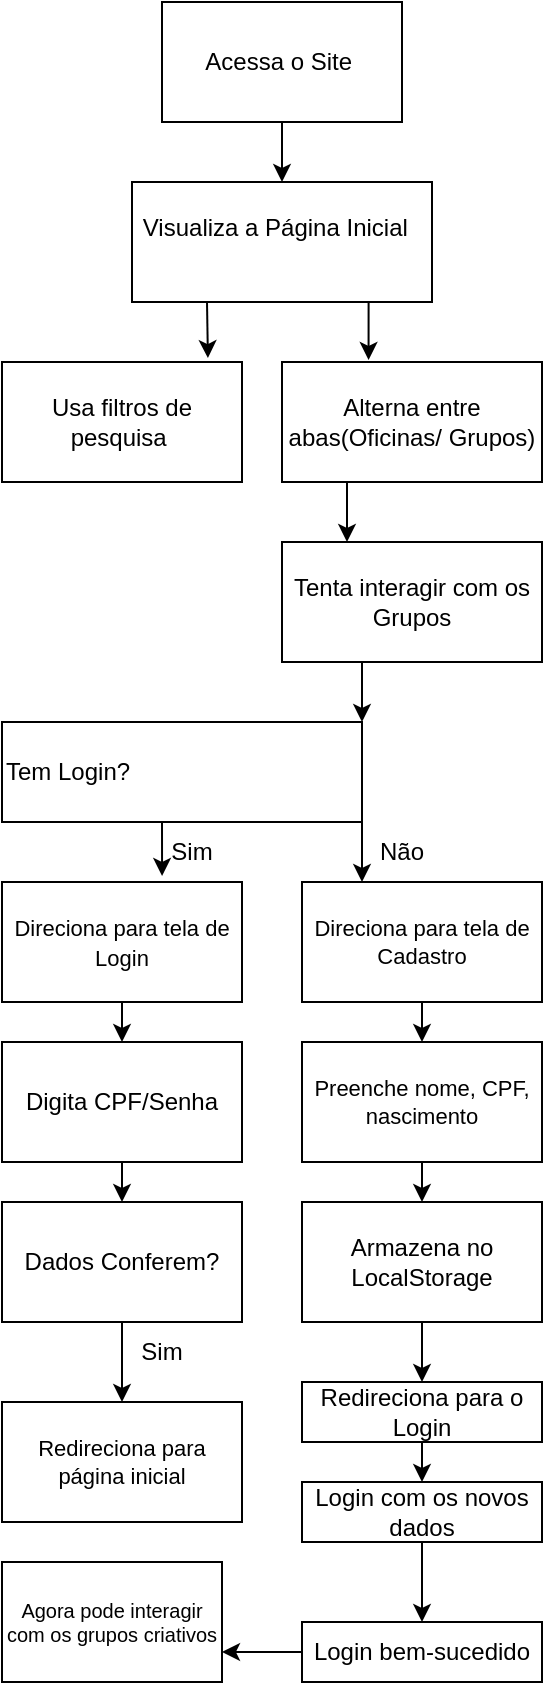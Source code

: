 <mxfile version="24.7.12">
  <diagram name="Página-1" id="insVDmxvrbJ-U4BG9gUD">
    <mxGraphModel grid="1" page="1" gridSize="10" guides="1" tooltips="1" connect="1" arrows="1" fold="1" pageScale="1" pageWidth="827" pageHeight="1169" math="0" shadow="0">
      <root>
        <mxCell id="0" />
        <mxCell id="1" parent="0" />
        <mxCell id="de4wF9s2bylaWWesqb40-6" style="edgeStyle=orthogonalEdgeStyle;rounded=0;orthogonalLoop=1;jettySize=auto;html=1;exitX=0.5;exitY=1;exitDx=0;exitDy=0;entryX=0.5;entryY=0;entryDx=0;entryDy=0;" edge="1" parent="1" source="de4wF9s2bylaWWesqb40-4" target="de4wF9s2bylaWWesqb40-5">
          <mxGeometry relative="1" as="geometry" />
        </mxCell>
        <mxCell id="de4wF9s2bylaWWesqb40-4" value="Acessa o Site&amp;nbsp;" style="rounded=0;whiteSpace=wrap;html=1;" vertex="1" parent="1">
          <mxGeometry x="110" y="360" width="120" height="60" as="geometry" />
        </mxCell>
        <mxCell id="de4wF9s2bylaWWesqb40-5" value="&lt;div&gt;Visualiza a Página Inicial&amp;nbsp;&amp;nbsp;&lt;/div&gt;&lt;div&gt;&lt;br&gt;&lt;/div&gt;" style="rounded=0;whiteSpace=wrap;html=1;" vertex="1" parent="1">
          <mxGeometry x="95" y="450" width="150" height="60" as="geometry" />
        </mxCell>
        <mxCell id="de4wF9s2bylaWWesqb40-7" value="Usa filtros de pesquisa&amp;nbsp;" style="rounded=0;whiteSpace=wrap;html=1;" vertex="1" parent="1">
          <mxGeometry x="30" y="540" width="120" height="60" as="geometry" />
        </mxCell>
        <mxCell id="de4wF9s2bylaWWesqb40-15" style="edgeStyle=orthogonalEdgeStyle;rounded=0;orthogonalLoop=1;jettySize=auto;html=1;exitX=0.25;exitY=1;exitDx=0;exitDy=0;entryX=0.25;entryY=0;entryDx=0;entryDy=0;" edge="1" parent="1" source="de4wF9s2bylaWWesqb40-8" target="de4wF9s2bylaWWesqb40-14">
          <mxGeometry relative="1" as="geometry" />
        </mxCell>
        <mxCell id="de4wF9s2bylaWWesqb40-8" value="Alterna entre abas(Oficinas/ Grupos)" style="rounded=0;whiteSpace=wrap;html=1;" vertex="1" parent="1">
          <mxGeometry x="170" y="540" width="130" height="60" as="geometry" />
        </mxCell>
        <mxCell id="de4wF9s2bylaWWesqb40-12" style="edgeStyle=orthogonalEdgeStyle;rounded=0;orthogonalLoop=1;jettySize=auto;html=1;exitX=0.75;exitY=1;exitDx=0;exitDy=0;entryX=0.333;entryY=-0.017;entryDx=0;entryDy=0;entryPerimeter=0;" edge="1" parent="1" source="de4wF9s2bylaWWesqb40-5" target="de4wF9s2bylaWWesqb40-8">
          <mxGeometry relative="1" as="geometry" />
        </mxCell>
        <mxCell id="de4wF9s2bylaWWesqb40-13" style="edgeStyle=orthogonalEdgeStyle;rounded=0;orthogonalLoop=1;jettySize=auto;html=1;exitX=0.25;exitY=1;exitDx=0;exitDy=0;entryX=0.858;entryY=-0.033;entryDx=0;entryDy=0;entryPerimeter=0;" edge="1" parent="1" source="de4wF9s2bylaWWesqb40-5" target="de4wF9s2bylaWWesqb40-7">
          <mxGeometry relative="1" as="geometry" />
        </mxCell>
        <mxCell id="de4wF9s2bylaWWesqb40-17" style="edgeStyle=orthogonalEdgeStyle;rounded=0;orthogonalLoop=1;jettySize=auto;html=1;exitX=0.25;exitY=1;exitDx=0;exitDy=0;entryX=1;entryY=0;entryDx=0;entryDy=0;" edge="1" parent="1" source="de4wF9s2bylaWWesqb40-14" target="de4wF9s2bylaWWesqb40-16">
          <mxGeometry relative="1" as="geometry" />
        </mxCell>
        <mxCell id="de4wF9s2bylaWWesqb40-14" value="Tenta interagir com os Grupos" style="rounded=0;whiteSpace=wrap;html=1;" vertex="1" parent="1">
          <mxGeometry x="170" y="630" width="130" height="60" as="geometry" />
        </mxCell>
        <mxCell id="de4wF9s2bylaWWesqb40-22" style="edgeStyle=orthogonalEdgeStyle;rounded=0;orthogonalLoop=1;jettySize=auto;html=1;exitX=1;exitY=1;exitDx=0;exitDy=0;entryX=0.25;entryY=0;entryDx=0;entryDy=0;" edge="1" parent="1" source="de4wF9s2bylaWWesqb40-16" target="de4wF9s2bylaWWesqb40-19">
          <mxGeometry relative="1" as="geometry" />
        </mxCell>
        <mxCell id="de4wF9s2bylaWWesqb40-16" value="Tem Login?" style="rounded=0;whiteSpace=wrap;html=1;align=left;" vertex="1" parent="1">
          <mxGeometry x="30" y="720" width="180" height="50" as="geometry" />
        </mxCell>
        <mxCell id="de4wF9s2bylaWWesqb40-31" style="edgeStyle=orthogonalEdgeStyle;rounded=0;orthogonalLoop=1;jettySize=auto;html=1;exitX=0.5;exitY=1;exitDx=0;exitDy=0;entryX=0.5;entryY=0;entryDx=0;entryDy=0;" edge="1" parent="1" source="de4wF9s2bylaWWesqb40-18" target="de4wF9s2bylaWWesqb40-25">
          <mxGeometry relative="1" as="geometry" />
        </mxCell>
        <mxCell id="de4wF9s2bylaWWesqb40-18" value="&lt;font style=&quot;font-size: 11px;&quot;&gt;Direciona para tela de Login&lt;/font&gt;" style="rounded=0;whiteSpace=wrap;html=1;" vertex="1" parent="1">
          <mxGeometry x="30" y="800" width="120" height="60" as="geometry" />
        </mxCell>
        <mxCell id="de4wF9s2bylaWWesqb40-29" style="edgeStyle=orthogonalEdgeStyle;rounded=0;orthogonalLoop=1;jettySize=auto;html=1;exitX=0.5;exitY=1;exitDx=0;exitDy=0;entryX=0.5;entryY=0;entryDx=0;entryDy=0;" edge="1" parent="1" source="de4wF9s2bylaWWesqb40-19" target="de4wF9s2bylaWWesqb40-26">
          <mxGeometry relative="1" as="geometry" />
        </mxCell>
        <mxCell id="de4wF9s2bylaWWesqb40-19" value="Direciona para tela de Cadastro" style="rounded=0;whiteSpace=wrap;html=1;fontSize=11;" vertex="1" parent="1">
          <mxGeometry x="180" y="800" width="120" height="60" as="geometry" />
        </mxCell>
        <mxCell id="de4wF9s2bylaWWesqb40-20" style="edgeStyle=orthogonalEdgeStyle;rounded=0;orthogonalLoop=1;jettySize=auto;html=1;exitX=0.5;exitY=1;exitDx=0;exitDy=0;entryX=0.667;entryY=-0.05;entryDx=0;entryDy=0;entryPerimeter=0;" edge="1" parent="1" source="de4wF9s2bylaWWesqb40-16" target="de4wF9s2bylaWWesqb40-18">
          <mxGeometry relative="1" as="geometry" />
        </mxCell>
        <mxCell id="de4wF9s2bylaWWesqb40-21" style="edgeStyle=orthogonalEdgeStyle;rounded=0;orthogonalLoop=1;jettySize=auto;html=1;exitX=1;exitY=1;exitDx=0;exitDy=0;" edge="1" parent="1" source="de4wF9s2bylaWWesqb40-16">
          <mxGeometry relative="1" as="geometry">
            <mxPoint x="210" y="770" as="targetPoint" />
          </mxGeometry>
        </mxCell>
        <mxCell id="de4wF9s2bylaWWesqb40-23" value="Sim" style="text;html=1;align=center;verticalAlign=middle;whiteSpace=wrap;rounded=0;" vertex="1" parent="1">
          <mxGeometry x="95" y="770" width="60" height="30" as="geometry" />
        </mxCell>
        <mxCell id="de4wF9s2bylaWWesqb40-24" value="Não" style="text;html=1;align=center;verticalAlign=middle;whiteSpace=wrap;rounded=0;" vertex="1" parent="1">
          <mxGeometry x="200" y="770" width="60" height="30" as="geometry" />
        </mxCell>
        <mxCell id="de4wF9s2bylaWWesqb40-32" style="edgeStyle=orthogonalEdgeStyle;rounded=0;orthogonalLoop=1;jettySize=auto;html=1;exitX=0.5;exitY=1;exitDx=0;exitDy=0;entryX=0.5;entryY=0;entryDx=0;entryDy=0;" edge="1" parent="1" source="de4wF9s2bylaWWesqb40-25" target="de4wF9s2bylaWWesqb40-27">
          <mxGeometry relative="1" as="geometry" />
        </mxCell>
        <mxCell id="de4wF9s2bylaWWesqb40-25" value="Digita CPF/Senha" style="rounded=0;whiteSpace=wrap;html=1;" vertex="1" parent="1">
          <mxGeometry x="30" y="880" width="120" height="60" as="geometry" />
        </mxCell>
        <mxCell id="de4wF9s2bylaWWesqb40-30" style="edgeStyle=orthogonalEdgeStyle;rounded=0;orthogonalLoop=1;jettySize=auto;html=1;exitX=0.5;exitY=1;exitDx=0;exitDy=0;entryX=0.5;entryY=0;entryDx=0;entryDy=0;" edge="1" parent="1" source="de4wF9s2bylaWWesqb40-26" target="de4wF9s2bylaWWesqb40-28">
          <mxGeometry relative="1" as="geometry" />
        </mxCell>
        <mxCell id="de4wF9s2bylaWWesqb40-26" value="Preenche nome, CPF, nascimento" style="rounded=0;whiteSpace=wrap;html=1;fontSize=11;" vertex="1" parent="1">
          <mxGeometry x="180" y="880" width="120" height="60" as="geometry" />
        </mxCell>
        <mxCell id="de4wF9s2bylaWWesqb40-38" style="edgeStyle=orthogonalEdgeStyle;rounded=0;orthogonalLoop=1;jettySize=auto;html=1;exitX=0.5;exitY=1;exitDx=0;exitDy=0;entryX=0.5;entryY=0;entryDx=0;entryDy=0;" edge="1" parent="1" source="de4wF9s2bylaWWesqb40-27" target="de4wF9s2bylaWWesqb40-33">
          <mxGeometry relative="1" as="geometry" />
        </mxCell>
        <mxCell id="de4wF9s2bylaWWesqb40-27" value="Dados Conferem?" style="rounded=0;whiteSpace=wrap;html=1;" vertex="1" parent="1">
          <mxGeometry x="30" y="960" width="120" height="60" as="geometry" />
        </mxCell>
        <mxCell id="de4wF9s2bylaWWesqb40-41" style="edgeStyle=orthogonalEdgeStyle;rounded=0;orthogonalLoop=1;jettySize=auto;html=1;exitX=0.5;exitY=1;exitDx=0;exitDy=0;entryX=0.5;entryY=0;entryDx=0;entryDy=0;" edge="1" parent="1" source="de4wF9s2bylaWWesqb40-28" target="de4wF9s2bylaWWesqb40-35">
          <mxGeometry relative="1" as="geometry" />
        </mxCell>
        <mxCell id="de4wF9s2bylaWWesqb40-28" value="Armazena no LocalStorage" style="rounded=0;whiteSpace=wrap;html=1;" vertex="1" parent="1">
          <mxGeometry x="180" y="960" width="120" height="60" as="geometry" />
        </mxCell>
        <mxCell id="de4wF9s2bylaWWesqb40-33" value="Redireciona para página inicial" style="rounded=0;whiteSpace=wrap;html=1;fontSize=11;" vertex="1" parent="1">
          <mxGeometry x="30" y="1060" width="120" height="60" as="geometry" />
        </mxCell>
        <mxCell id="de4wF9s2bylaWWesqb40-42" style="edgeStyle=orthogonalEdgeStyle;rounded=0;orthogonalLoop=1;jettySize=auto;html=1;exitX=0.5;exitY=1;exitDx=0;exitDy=0;entryX=0.5;entryY=0;entryDx=0;entryDy=0;" edge="1" parent="1" source="de4wF9s2bylaWWesqb40-35" target="de4wF9s2bylaWWesqb40-36">
          <mxGeometry relative="1" as="geometry" />
        </mxCell>
        <mxCell id="de4wF9s2bylaWWesqb40-35" value="Redireciona para o Login" style="rounded=0;whiteSpace=wrap;html=1;" vertex="1" parent="1">
          <mxGeometry x="180" y="1050" width="120" height="30" as="geometry" />
        </mxCell>
        <mxCell id="de4wF9s2bylaWWesqb40-43" style="edgeStyle=orthogonalEdgeStyle;rounded=0;orthogonalLoop=1;jettySize=auto;html=1;exitX=0.5;exitY=1;exitDx=0;exitDy=0;entryX=0.5;entryY=0;entryDx=0;entryDy=0;" edge="1" parent="1" source="de4wF9s2bylaWWesqb40-36" target="de4wF9s2bylaWWesqb40-37">
          <mxGeometry relative="1" as="geometry" />
        </mxCell>
        <mxCell id="de4wF9s2bylaWWesqb40-36" value="Login com os novos dados" style="rounded=0;whiteSpace=wrap;html=1;" vertex="1" parent="1">
          <mxGeometry x="180" y="1100" width="120" height="30" as="geometry" />
        </mxCell>
        <mxCell id="de4wF9s2bylaWWesqb40-47" style="edgeStyle=orthogonalEdgeStyle;rounded=0;orthogonalLoop=1;jettySize=auto;html=1;exitX=0;exitY=0.5;exitDx=0;exitDy=0;entryX=1;entryY=0.75;entryDx=0;entryDy=0;" edge="1" parent="1" source="de4wF9s2bylaWWesqb40-37" target="de4wF9s2bylaWWesqb40-40">
          <mxGeometry relative="1" as="geometry" />
        </mxCell>
        <mxCell id="de4wF9s2bylaWWesqb40-37" value="Login bem-sucedido" style="rounded=0;whiteSpace=wrap;html=1;" vertex="1" parent="1">
          <mxGeometry x="180" y="1170" width="120" height="30" as="geometry" />
        </mxCell>
        <mxCell id="de4wF9s2bylaWWesqb40-39" value="Sim" style="text;html=1;align=center;verticalAlign=middle;whiteSpace=wrap;rounded=0;" vertex="1" parent="1">
          <mxGeometry x="80" y="1020" width="60" height="30" as="geometry" />
        </mxCell>
        <mxCell id="de4wF9s2bylaWWesqb40-40" value="Agora pode interagir com os grupos criativos" style="rounded=0;whiteSpace=wrap;html=1;fontSize=10;" vertex="1" parent="1">
          <mxGeometry x="30" y="1140" width="110" height="60" as="geometry" />
        </mxCell>
      </root>
    </mxGraphModel>
  </diagram>
</mxfile>

